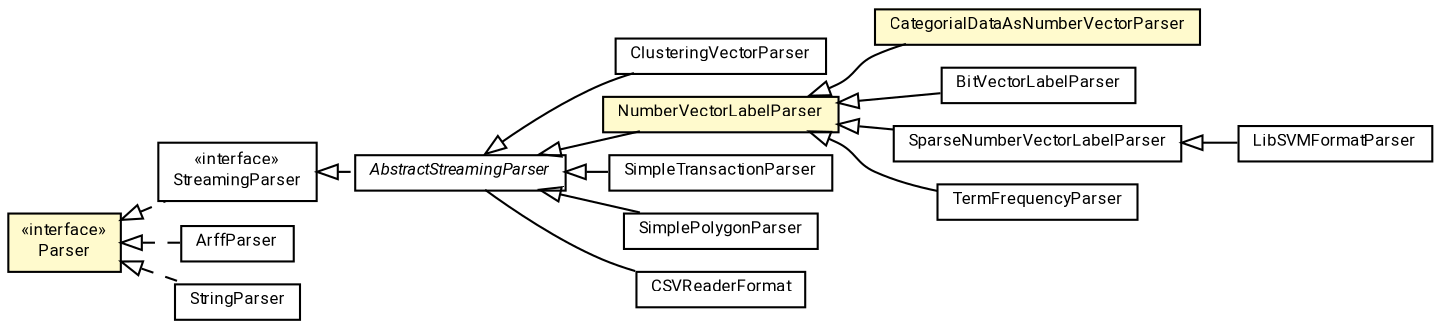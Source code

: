 #!/usr/local/bin/dot
#
# Class diagram 
# Generated by UMLGraph version R5_7_2-60-g0e99a6 (http://www.spinellis.gr/umlgraph/)
#

digraph G {
	graph [fontnames="svg"]
	edge [fontname="Roboto",fontsize=7,labelfontname="Roboto",labelfontsize=7,color="black"];
	node [fontname="Roboto",fontcolor="black",fontsize=8,shape=plaintext,margin=0,width=0,height=0];
	nodesep=0.15;
	ranksep=0.25;
	rankdir=LR;
	// de.lmu.ifi.dbs.elki.datasource.parser.ClusteringVectorParser
	c246763 [label=<<table title="de.lmu.ifi.dbs.elki.datasource.parser.ClusteringVectorParser" border="0" cellborder="1" cellspacing="0" cellpadding="2" href="ClusteringVectorParser.html" target="_parent">
		<tr><td><table border="0" cellspacing="0" cellpadding="1">
		<tr><td align="center" balign="center"> <font face="Roboto">ClusteringVectorParser</font> </td></tr>
		</table></td></tr>
		</table>>, URL="ClusteringVectorParser.html"];
	// de.lmu.ifi.dbs.elki.datasource.parser.NumberVectorLabelParser<V extends de.lmu.ifi.dbs.elki.data.NumberVector>
	c248915 [label=<<table title="de.lmu.ifi.dbs.elki.datasource.parser.NumberVectorLabelParser" border="0" cellborder="1" cellspacing="0" cellpadding="2" bgcolor="LemonChiffon" href="NumberVectorLabelParser.html" target="_parent">
		<tr><td><table border="0" cellspacing="0" cellpadding="1">
		<tr><td align="center" balign="center"> <font face="Roboto">NumberVectorLabelParser</font> </td></tr>
		</table></td></tr>
		</table>>, URL="NumberVectorLabelParser.html"];
	// de.lmu.ifi.dbs.elki.datasource.parser.StreamingParser
	c248917 [label=<<table title="de.lmu.ifi.dbs.elki.datasource.parser.StreamingParser" border="0" cellborder="1" cellspacing="0" cellpadding="2" href="StreamingParser.html" target="_parent">
		<tr><td><table border="0" cellspacing="0" cellpadding="1">
		<tr><td align="center" balign="center"> &#171;interface&#187; </td></tr>
		<tr><td align="center" balign="center"> <font face="Roboto">StreamingParser</font> </td></tr>
		</table></td></tr>
		</table>>, URL="StreamingParser.html"];
	// de.lmu.ifi.dbs.elki.datasource.parser.Parser
	c248918 [label=<<table title="de.lmu.ifi.dbs.elki.datasource.parser.Parser" border="0" cellborder="1" cellspacing="0" cellpadding="2" bgcolor="LemonChiffon" href="Parser.html" target="_parent">
		<tr><td><table border="0" cellspacing="0" cellpadding="1">
		<tr><td align="center" balign="center"> &#171;interface&#187; </td></tr>
		<tr><td align="center" balign="center"> <font face="Roboto">Parser</font> </td></tr>
		</table></td></tr>
		</table>>, URL="Parser.html"];
	// de.lmu.ifi.dbs.elki.datasource.parser.SimpleTransactionParser
	c248919 [label=<<table title="de.lmu.ifi.dbs.elki.datasource.parser.SimpleTransactionParser" border="0" cellborder="1" cellspacing="0" cellpadding="2" href="SimpleTransactionParser.html" target="_parent">
		<tr><td><table border="0" cellspacing="0" cellpadding="1">
		<tr><td align="center" balign="center"> <font face="Roboto">SimpleTransactionParser</font> </td></tr>
		</table></td></tr>
		</table>>, URL="SimpleTransactionParser.html"];
	// de.lmu.ifi.dbs.elki.datasource.parser.ArffParser
	c248921 [label=<<table title="de.lmu.ifi.dbs.elki.datasource.parser.ArffParser" border="0" cellborder="1" cellspacing="0" cellpadding="2" href="ArffParser.html" target="_parent">
		<tr><td><table border="0" cellspacing="0" cellpadding="1">
		<tr><td align="center" balign="center"> <font face="Roboto">ArffParser</font> </td></tr>
		</table></td></tr>
		</table>>, URL="ArffParser.html"];
	// de.lmu.ifi.dbs.elki.datasource.parser.SimplePolygonParser
	c248923 [label=<<table title="de.lmu.ifi.dbs.elki.datasource.parser.SimplePolygonParser" border="0" cellborder="1" cellspacing="0" cellpadding="2" href="SimplePolygonParser.html" target="_parent">
		<tr><td><table border="0" cellspacing="0" cellpadding="1">
		<tr><td align="center" balign="center"> <font face="Roboto">SimplePolygonParser</font> </td></tr>
		</table></td></tr>
		</table>>, URL="SimplePolygonParser.html"];
	// de.lmu.ifi.dbs.elki.datasource.parser.CSVReaderFormat
	c248925 [label=<<table title="de.lmu.ifi.dbs.elki.datasource.parser.CSVReaderFormat" border="0" cellborder="1" cellspacing="0" cellpadding="2" href="CSVReaderFormat.html" target="_parent">
		<tr><td><table border="0" cellspacing="0" cellpadding="1">
		<tr><td align="center" balign="center"> <font face="Roboto">CSVReaderFormat</font> </td></tr>
		</table></td></tr>
		</table>>, URL="CSVReaderFormat.html"];
	// de.lmu.ifi.dbs.elki.datasource.parser.CategorialDataAsNumberVectorParser<V extends de.lmu.ifi.dbs.elki.data.NumberVector>
	c248927 [label=<<table title="de.lmu.ifi.dbs.elki.datasource.parser.CategorialDataAsNumberVectorParser" border="0" cellborder="1" cellspacing="0" cellpadding="2" bgcolor="LemonChiffon" href="CategorialDataAsNumberVectorParser.html" target="_parent">
		<tr><td><table border="0" cellspacing="0" cellpadding="1">
		<tr><td align="center" balign="center"> <font face="Roboto">CategorialDataAsNumberVectorParser</font> </td></tr>
		</table></td></tr>
		</table>>, URL="CategorialDataAsNumberVectorParser.html"];
	// de.lmu.ifi.dbs.elki.datasource.parser.BitVectorLabelParser
	c248929 [label=<<table title="de.lmu.ifi.dbs.elki.datasource.parser.BitVectorLabelParser" border="0" cellborder="1" cellspacing="0" cellpadding="2" href="BitVectorLabelParser.html" target="_parent">
		<tr><td><table border="0" cellspacing="0" cellpadding="1">
		<tr><td align="center" balign="center"> <font face="Roboto">BitVectorLabelParser</font> </td></tr>
		</table></td></tr>
		</table>>, URL="BitVectorLabelParser.html"];
	// de.lmu.ifi.dbs.elki.datasource.parser.StringParser
	c248931 [label=<<table title="de.lmu.ifi.dbs.elki.datasource.parser.StringParser" border="0" cellborder="1" cellspacing="0" cellpadding="2" href="StringParser.html" target="_parent">
		<tr><td><table border="0" cellspacing="0" cellpadding="1">
		<tr><td align="center" balign="center"> <font face="Roboto">StringParser</font> </td></tr>
		</table></td></tr>
		</table>>, URL="StringParser.html"];
	// de.lmu.ifi.dbs.elki.datasource.parser.AbstractStreamingParser
	c248933 [label=<<table title="de.lmu.ifi.dbs.elki.datasource.parser.AbstractStreamingParser" border="0" cellborder="1" cellspacing="0" cellpadding="2" href="AbstractStreamingParser.html" target="_parent">
		<tr><td><table border="0" cellspacing="0" cellpadding="1">
		<tr><td align="center" balign="center"> <font face="Roboto"><i>AbstractStreamingParser</i></font> </td></tr>
		</table></td></tr>
		</table>>, URL="AbstractStreamingParser.html"];
	// de.lmu.ifi.dbs.elki.datasource.parser.SparseNumberVectorLabelParser<V extends de.lmu.ifi.dbs.elki.data.SparseNumberVector>
	c248935 [label=<<table title="de.lmu.ifi.dbs.elki.datasource.parser.SparseNumberVectorLabelParser" border="0" cellborder="1" cellspacing="0" cellpadding="2" href="SparseNumberVectorLabelParser.html" target="_parent">
		<tr><td><table border="0" cellspacing="0" cellpadding="1">
		<tr><td align="center" balign="center"> <font face="Roboto">SparseNumberVectorLabelParser</font> </td></tr>
		</table></td></tr>
		</table>>, URL="SparseNumberVectorLabelParser.html"];
	// de.lmu.ifi.dbs.elki.datasource.parser.LibSVMFormatParser<V extends de.lmu.ifi.dbs.elki.data.SparseNumberVector>
	c248937 [label=<<table title="de.lmu.ifi.dbs.elki.datasource.parser.LibSVMFormatParser" border="0" cellborder="1" cellspacing="0" cellpadding="2" href="LibSVMFormatParser.html" target="_parent">
		<tr><td><table border="0" cellspacing="0" cellpadding="1">
		<tr><td align="center" balign="center"> <font face="Roboto">LibSVMFormatParser</font> </td></tr>
		</table></td></tr>
		</table>>, URL="LibSVMFormatParser.html"];
	// de.lmu.ifi.dbs.elki.datasource.parser.TermFrequencyParser<V extends de.lmu.ifi.dbs.elki.data.SparseNumberVector>
	c248939 [label=<<table title="de.lmu.ifi.dbs.elki.datasource.parser.TermFrequencyParser" border="0" cellborder="1" cellspacing="0" cellpadding="2" href="TermFrequencyParser.html" target="_parent">
		<tr><td><table border="0" cellspacing="0" cellpadding="1">
		<tr><td align="center" balign="center"> <font face="Roboto">TermFrequencyParser</font> </td></tr>
		</table></td></tr>
		</table>>, URL="TermFrequencyParser.html"];
	// de.lmu.ifi.dbs.elki.datasource.parser.ClusteringVectorParser extends de.lmu.ifi.dbs.elki.datasource.parser.AbstractStreamingParser
	c248933 -> c246763 [arrowtail=empty,dir=back,weight=10];
	// de.lmu.ifi.dbs.elki.datasource.parser.NumberVectorLabelParser<V extends de.lmu.ifi.dbs.elki.data.NumberVector> extends de.lmu.ifi.dbs.elki.datasource.parser.AbstractStreamingParser
	c248933 -> c248915 [arrowtail=empty,dir=back,weight=10];
	// de.lmu.ifi.dbs.elki.datasource.parser.StreamingParser implements de.lmu.ifi.dbs.elki.datasource.parser.Parser
	c248918 -> c248917 [arrowtail=empty,style=dashed,dir=back,weight=9];
	// de.lmu.ifi.dbs.elki.datasource.parser.SimpleTransactionParser extends de.lmu.ifi.dbs.elki.datasource.parser.AbstractStreamingParser
	c248933 -> c248919 [arrowtail=empty,dir=back,weight=10];
	// de.lmu.ifi.dbs.elki.datasource.parser.ArffParser implements de.lmu.ifi.dbs.elki.datasource.parser.Parser
	c248918 -> c248921 [arrowtail=empty,style=dashed,dir=back,weight=9];
	// de.lmu.ifi.dbs.elki.datasource.parser.SimplePolygonParser extends de.lmu.ifi.dbs.elki.datasource.parser.AbstractStreamingParser
	c248933 -> c248923 [arrowtail=empty,dir=back,weight=10];
	// de.lmu.ifi.dbs.elki.datasource.parser.CategorialDataAsNumberVectorParser<V extends de.lmu.ifi.dbs.elki.data.NumberVector> extends de.lmu.ifi.dbs.elki.datasource.parser.NumberVectorLabelParser<V extends de.lmu.ifi.dbs.elki.data.NumberVector>
	c248915 -> c248927 [arrowtail=empty,dir=back,weight=10];
	// de.lmu.ifi.dbs.elki.datasource.parser.BitVectorLabelParser extends de.lmu.ifi.dbs.elki.datasource.parser.NumberVectorLabelParser<V extends de.lmu.ifi.dbs.elki.data.NumberVector>
	c248915 -> c248929 [arrowtail=empty,dir=back,weight=10];
	// de.lmu.ifi.dbs.elki.datasource.parser.StringParser implements de.lmu.ifi.dbs.elki.datasource.parser.Parser
	c248918 -> c248931 [arrowtail=empty,style=dashed,dir=back,weight=9];
	// de.lmu.ifi.dbs.elki.datasource.parser.AbstractStreamingParser implements de.lmu.ifi.dbs.elki.datasource.parser.StreamingParser
	c248917 -> c248933 [arrowtail=empty,style=dashed,dir=back,weight=9];
	// de.lmu.ifi.dbs.elki.datasource.parser.AbstractStreamingParser assoc de.lmu.ifi.dbs.elki.datasource.parser.CSVReaderFormat
	c248933 -> c248925 [arrowhead=none,weight=2];
	// de.lmu.ifi.dbs.elki.datasource.parser.SparseNumberVectorLabelParser<V extends de.lmu.ifi.dbs.elki.data.SparseNumberVector> extends de.lmu.ifi.dbs.elki.datasource.parser.NumberVectorLabelParser<V extends de.lmu.ifi.dbs.elki.data.NumberVector>
	c248915 -> c248935 [arrowtail=empty,dir=back,weight=10];
	// de.lmu.ifi.dbs.elki.datasource.parser.LibSVMFormatParser<V extends de.lmu.ifi.dbs.elki.data.SparseNumberVector> extends de.lmu.ifi.dbs.elki.datasource.parser.SparseNumberVectorLabelParser<V extends de.lmu.ifi.dbs.elki.data.SparseNumberVector>
	c248935 -> c248937 [arrowtail=empty,dir=back,weight=10];
	// de.lmu.ifi.dbs.elki.datasource.parser.TermFrequencyParser<V extends de.lmu.ifi.dbs.elki.data.SparseNumberVector> extends de.lmu.ifi.dbs.elki.datasource.parser.NumberVectorLabelParser<V extends de.lmu.ifi.dbs.elki.data.NumberVector>
	c248915 -> c248939 [arrowtail=empty,dir=back,weight=10];
}

